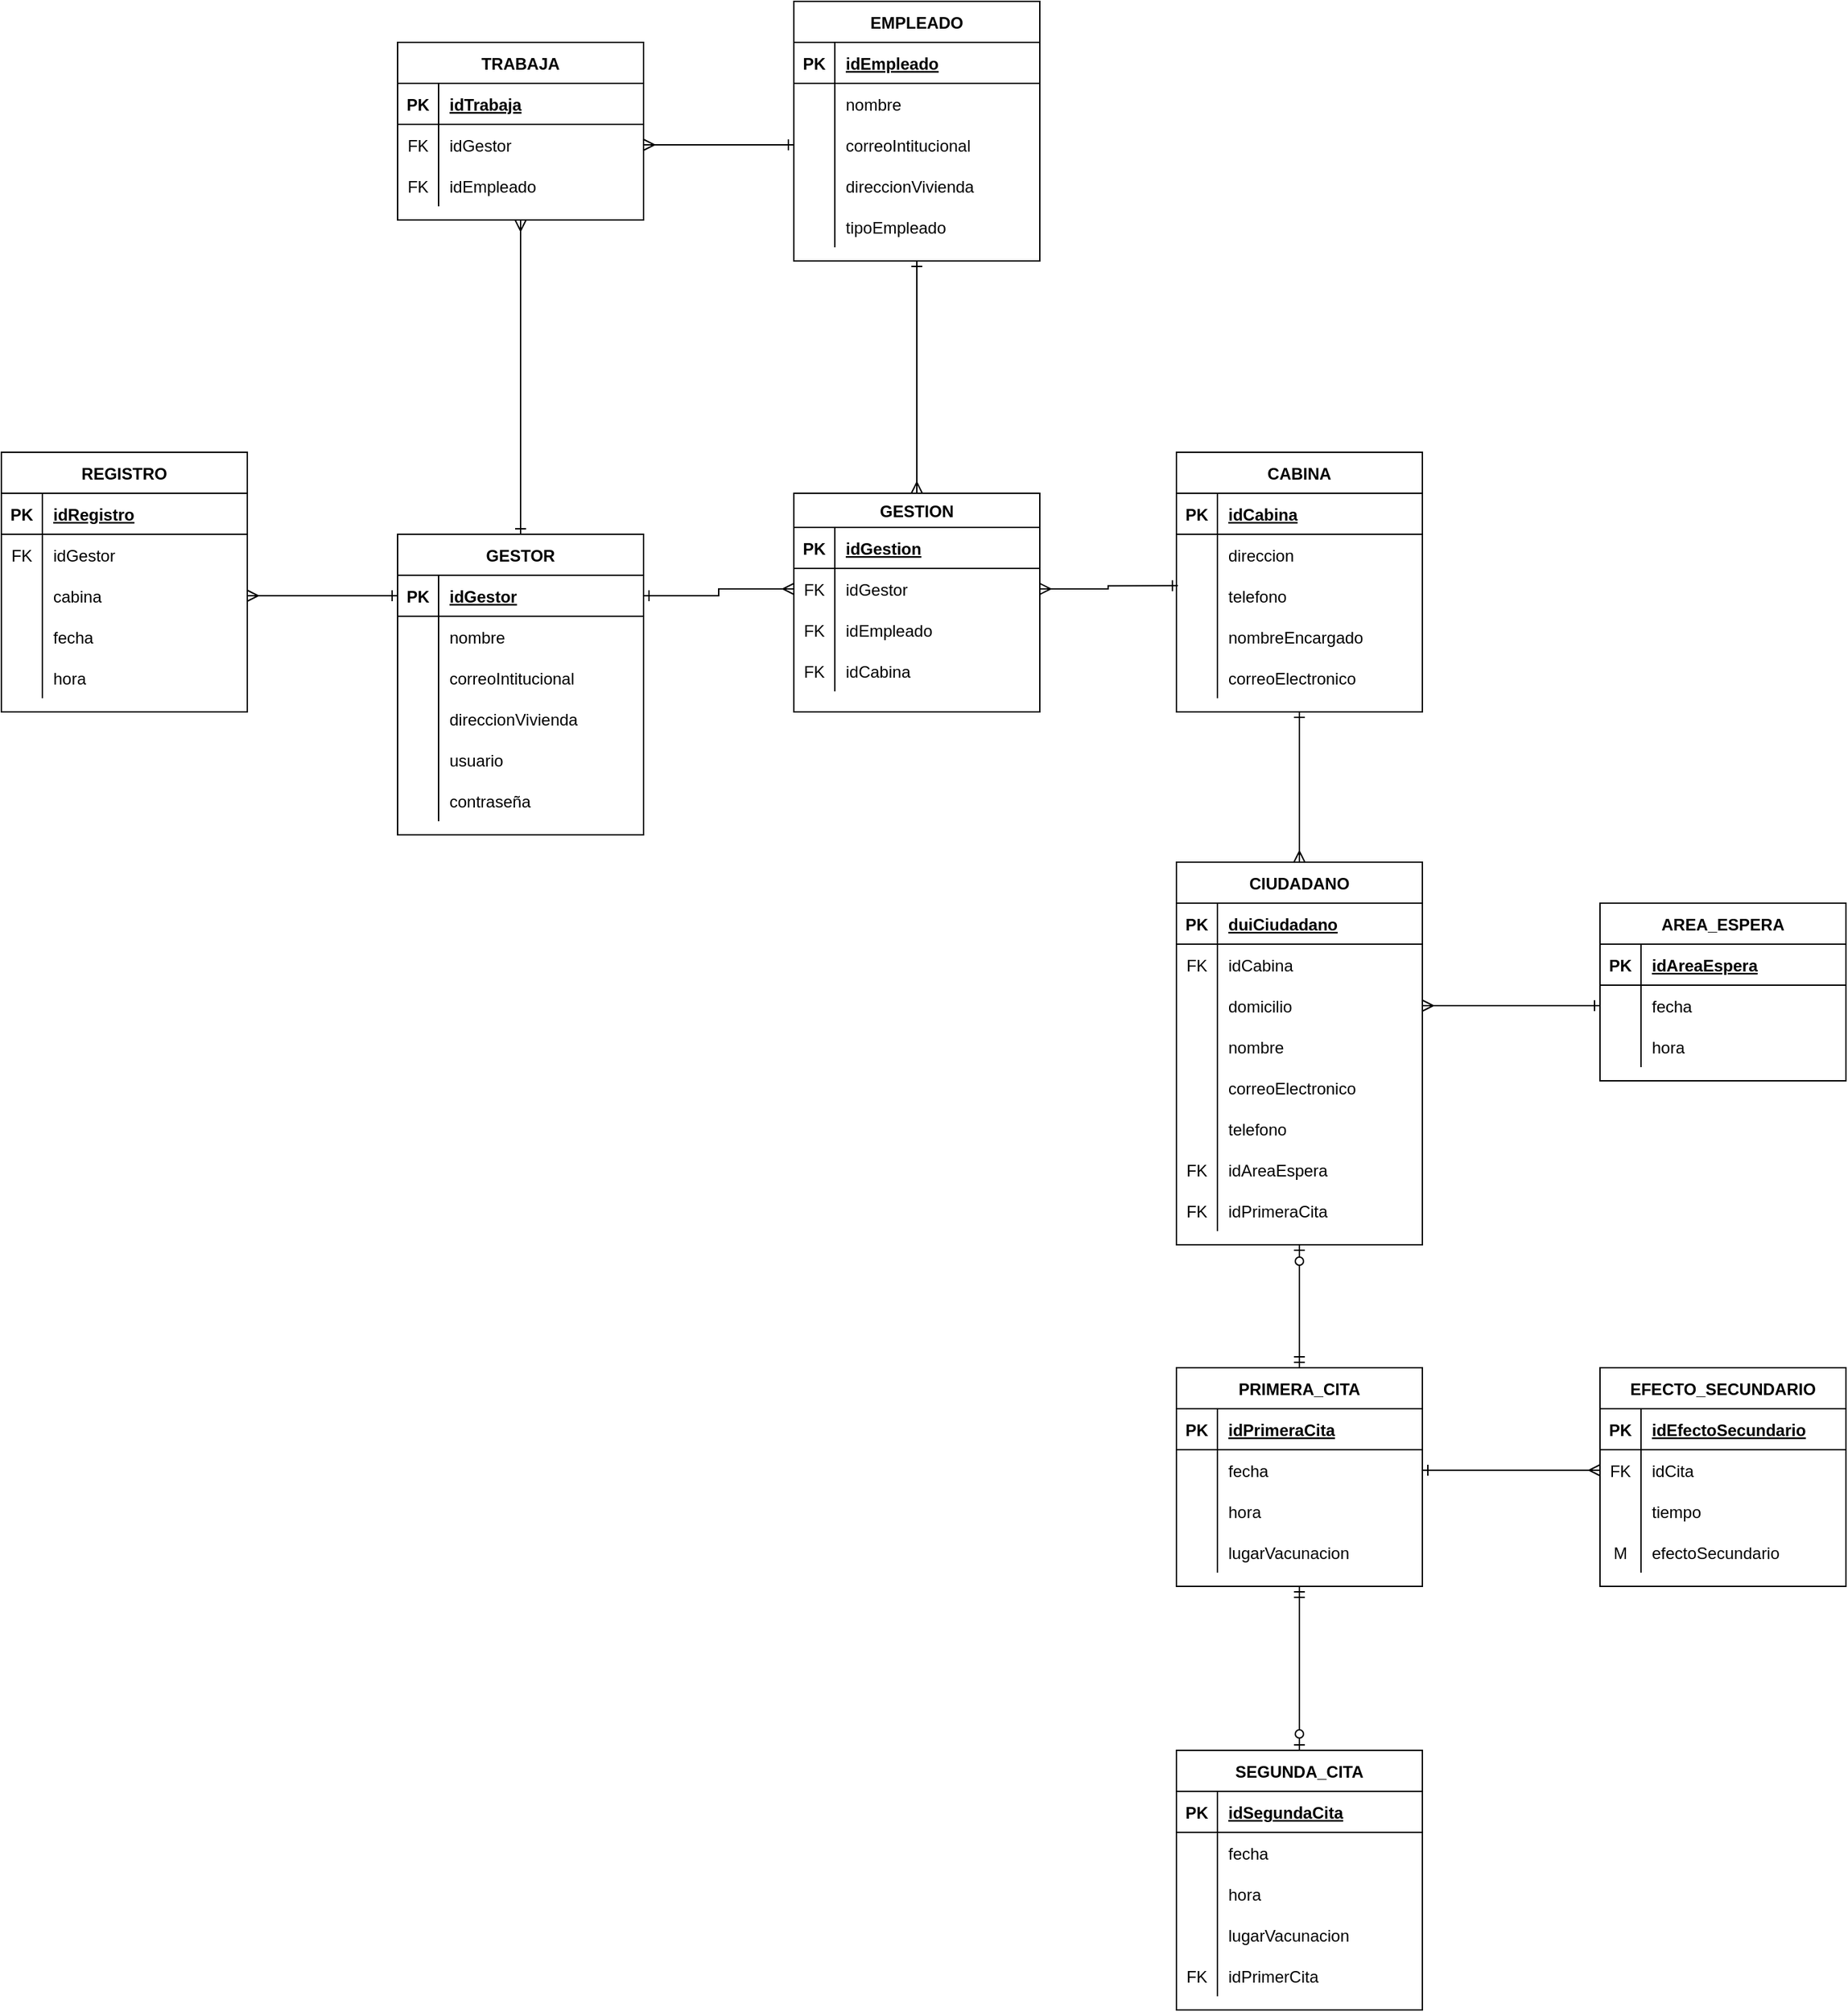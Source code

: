 <mxfile version="14.8.1" type="device"><diagram id="iclqTJwod1VDUHeE8-jo" name="Page-1"><mxGraphModel dx="1323" dy="1871" grid="1" gridSize="10" guides="1" tooltips="1" connect="1" arrows="1" fold="1" page="1" pageScale="1" pageWidth="827" pageHeight="1169" math="0" shadow="0"><root><mxCell id="0"/><mxCell id="1" parent="0"/><mxCell id="95O9tOcA9sBQa6aNI8cE-1" value="REGISTRO" style="shape=table;startSize=30;container=1;collapsible=1;childLayout=tableLayout;fixedRows=1;rowLines=0;fontStyle=1;align=center;resizeLast=1;" parent="1" vertex="1"><mxGeometry x="150" y="120" width="180" height="190" as="geometry"/></mxCell><mxCell id="95O9tOcA9sBQa6aNI8cE-2" value="" style="shape=partialRectangle;collapsible=0;dropTarget=0;pointerEvents=0;fillColor=none;top=0;left=0;bottom=1;right=0;points=[[0,0.5],[1,0.5]];portConstraint=eastwest;" parent="95O9tOcA9sBQa6aNI8cE-1" vertex="1"><mxGeometry y="30" width="180" height="30" as="geometry"/></mxCell><mxCell id="95O9tOcA9sBQa6aNI8cE-3" value="PK" style="shape=partialRectangle;connectable=0;fillColor=none;top=0;left=0;bottom=0;right=0;fontStyle=1;overflow=hidden;" parent="95O9tOcA9sBQa6aNI8cE-2" vertex="1"><mxGeometry width="30" height="30" as="geometry"/></mxCell><mxCell id="95O9tOcA9sBQa6aNI8cE-4" value="idRegistro" style="shape=partialRectangle;connectable=0;fillColor=none;top=0;left=0;bottom=0;right=0;align=left;spacingLeft=6;fontStyle=5;overflow=hidden;" parent="95O9tOcA9sBQa6aNI8cE-2" vertex="1"><mxGeometry x="30" width="150" height="30" as="geometry"/></mxCell><mxCell id="95O9tOcA9sBQa6aNI8cE-5" value="" style="shape=partialRectangle;collapsible=0;dropTarget=0;pointerEvents=0;fillColor=none;top=0;left=0;bottom=0;right=0;points=[[0,0.5],[1,0.5]];portConstraint=eastwest;" parent="95O9tOcA9sBQa6aNI8cE-1" vertex="1"><mxGeometry y="60" width="180" height="30" as="geometry"/></mxCell><mxCell id="95O9tOcA9sBQa6aNI8cE-6" value="FK" style="shape=partialRectangle;connectable=0;fillColor=none;top=0;left=0;bottom=0;right=0;editable=1;overflow=hidden;" parent="95O9tOcA9sBQa6aNI8cE-5" vertex="1"><mxGeometry width="30" height="30" as="geometry"/></mxCell><mxCell id="95O9tOcA9sBQa6aNI8cE-7" value="idGestor" style="shape=partialRectangle;connectable=0;fillColor=none;top=0;left=0;bottom=0;right=0;align=left;spacingLeft=6;overflow=hidden;" parent="95O9tOcA9sBQa6aNI8cE-5" vertex="1"><mxGeometry x="30" width="150" height="30" as="geometry"/></mxCell><mxCell id="95O9tOcA9sBQa6aNI8cE-8" value="" style="shape=partialRectangle;collapsible=0;dropTarget=0;pointerEvents=0;fillColor=none;top=0;left=0;bottom=0;right=0;points=[[0,0.5],[1,0.5]];portConstraint=eastwest;" parent="95O9tOcA9sBQa6aNI8cE-1" vertex="1"><mxGeometry y="90" width="180" height="30" as="geometry"/></mxCell><mxCell id="95O9tOcA9sBQa6aNI8cE-9" value="" style="shape=partialRectangle;connectable=0;fillColor=none;top=0;left=0;bottom=0;right=0;editable=1;overflow=hidden;" parent="95O9tOcA9sBQa6aNI8cE-8" vertex="1"><mxGeometry width="30" height="30" as="geometry"/></mxCell><mxCell id="95O9tOcA9sBQa6aNI8cE-10" value="cabina" style="shape=partialRectangle;connectable=0;fillColor=none;top=0;left=0;bottom=0;right=0;align=left;spacingLeft=6;overflow=hidden;" parent="95O9tOcA9sBQa6aNI8cE-8" vertex="1"><mxGeometry x="30" width="150" height="30" as="geometry"/></mxCell><mxCell id="95O9tOcA9sBQa6aNI8cE-11" value="" style="shape=partialRectangle;collapsible=0;dropTarget=0;pointerEvents=0;fillColor=none;top=0;left=0;bottom=0;right=0;points=[[0,0.5],[1,0.5]];portConstraint=eastwest;" parent="95O9tOcA9sBQa6aNI8cE-1" vertex="1"><mxGeometry y="120" width="180" height="30" as="geometry"/></mxCell><mxCell id="95O9tOcA9sBQa6aNI8cE-12" value="" style="shape=partialRectangle;connectable=0;fillColor=none;top=0;left=0;bottom=0;right=0;editable=1;overflow=hidden;" parent="95O9tOcA9sBQa6aNI8cE-11" vertex="1"><mxGeometry width="30" height="30" as="geometry"/></mxCell><mxCell id="95O9tOcA9sBQa6aNI8cE-13" value="fecha" style="shape=partialRectangle;connectable=0;fillColor=none;top=0;left=0;bottom=0;right=0;align=left;spacingLeft=6;overflow=hidden;" parent="95O9tOcA9sBQa6aNI8cE-11" vertex="1"><mxGeometry x="30" width="150" height="30" as="geometry"/></mxCell><mxCell id="95O9tOcA9sBQa6aNI8cE-40" value="" style="shape=partialRectangle;collapsible=0;dropTarget=0;pointerEvents=0;fillColor=none;top=0;left=0;bottom=0;right=0;points=[[0,0.5],[1,0.5]];portConstraint=eastwest;" parent="95O9tOcA9sBQa6aNI8cE-1" vertex="1"><mxGeometry y="150" width="180" height="30" as="geometry"/></mxCell><mxCell id="95O9tOcA9sBQa6aNI8cE-41" value="" style="shape=partialRectangle;connectable=0;fillColor=none;top=0;left=0;bottom=0;right=0;editable=1;overflow=hidden;" parent="95O9tOcA9sBQa6aNI8cE-40" vertex="1"><mxGeometry width="30" height="30" as="geometry"/></mxCell><mxCell id="95O9tOcA9sBQa6aNI8cE-42" value="hora" style="shape=partialRectangle;connectable=0;fillColor=none;top=0;left=0;bottom=0;right=0;align=left;spacingLeft=6;overflow=hidden;" parent="95O9tOcA9sBQa6aNI8cE-40" vertex="1"><mxGeometry x="30" width="150" height="30" as="geometry"/></mxCell><mxCell id="mfeoUKgsKY7QiX2xZKnw-29" style="edgeStyle=orthogonalEdgeStyle;rounded=0;orthogonalLoop=1;jettySize=auto;html=1;exitX=1;exitY=0.5;exitDx=0;exitDy=0;entryX=0;entryY=0.5;entryDx=0;entryDy=0;startArrow=ERmany;startFill=0;endArrow=ERone;endFill=0;" parent="1" source="95O9tOcA9sBQa6aNI8cE-8" target="7CR4Osxc-eoCrvp7W1j--21" edge="1"><mxGeometry relative="1" as="geometry"><mxPoint x="440" y="225" as="targetPoint"/></mxGeometry></mxCell><mxCell id="mfeoUKgsKY7QiX2xZKnw-57" style="edgeStyle=orthogonalEdgeStyle;rounded=0;orthogonalLoop=1;jettySize=auto;html=1;startArrow=ERmany;startFill=0;endArrow=ERone;endFill=0;entryX=0.5;entryY=0;entryDx=0;entryDy=0;" parent="1" source="mfeoUKgsKY7QiX2xZKnw-31" target="7CR4Osxc-eoCrvp7W1j--20" edge="1"><mxGeometry relative="1" as="geometry"><mxPoint x="530" y="180" as="targetPoint"/></mxGeometry></mxCell><mxCell id="mfeoUKgsKY7QiX2xZKnw-31" value="TRABAJA" style="shape=table;startSize=30;container=1;collapsible=1;childLayout=tableLayout;fixedRows=1;rowLines=0;fontStyle=1;align=center;resizeLast=1;" parent="1" vertex="1"><mxGeometry x="440" y="-180" width="180" height="130" as="geometry"/></mxCell><mxCell id="mfeoUKgsKY7QiX2xZKnw-32" value="" style="shape=partialRectangle;collapsible=0;dropTarget=0;pointerEvents=0;fillColor=none;top=0;left=0;bottom=1;right=0;points=[[0,0.5],[1,0.5]];portConstraint=eastwest;" parent="mfeoUKgsKY7QiX2xZKnw-31" vertex="1"><mxGeometry y="30" width="180" height="30" as="geometry"/></mxCell><mxCell id="mfeoUKgsKY7QiX2xZKnw-33" value="PK" style="shape=partialRectangle;connectable=0;fillColor=none;top=0;left=0;bottom=0;right=0;fontStyle=1;overflow=hidden;" parent="mfeoUKgsKY7QiX2xZKnw-32" vertex="1"><mxGeometry width="30" height="30" as="geometry"/></mxCell><mxCell id="mfeoUKgsKY7QiX2xZKnw-34" value="idTrabaja" style="shape=partialRectangle;connectable=0;fillColor=none;top=0;left=0;bottom=0;right=0;align=left;spacingLeft=6;fontStyle=5;overflow=hidden;" parent="mfeoUKgsKY7QiX2xZKnw-32" vertex="1"><mxGeometry x="30" width="150" height="30" as="geometry"/></mxCell><mxCell id="mfeoUKgsKY7QiX2xZKnw-35" value="" style="shape=partialRectangle;collapsible=0;dropTarget=0;pointerEvents=0;fillColor=none;top=0;left=0;bottom=0;right=0;points=[[0,0.5],[1,0.5]];portConstraint=eastwest;" parent="mfeoUKgsKY7QiX2xZKnw-31" vertex="1"><mxGeometry y="60" width="180" height="30" as="geometry"/></mxCell><mxCell id="mfeoUKgsKY7QiX2xZKnw-36" value="FK" style="shape=partialRectangle;connectable=0;fillColor=none;top=0;left=0;bottom=0;right=0;editable=1;overflow=hidden;" parent="mfeoUKgsKY7QiX2xZKnw-35" vertex="1"><mxGeometry width="30" height="30" as="geometry"/></mxCell><mxCell id="mfeoUKgsKY7QiX2xZKnw-37" value="idGestor" style="shape=partialRectangle;connectable=0;fillColor=none;top=0;left=0;bottom=0;right=0;align=left;spacingLeft=6;overflow=hidden;" parent="mfeoUKgsKY7QiX2xZKnw-35" vertex="1"><mxGeometry x="30" width="150" height="30" as="geometry"/></mxCell><mxCell id="mfeoUKgsKY7QiX2xZKnw-38" value="" style="shape=partialRectangle;collapsible=0;dropTarget=0;pointerEvents=0;fillColor=none;top=0;left=0;bottom=0;right=0;points=[[0,0.5],[1,0.5]];portConstraint=eastwest;" parent="mfeoUKgsKY7QiX2xZKnw-31" vertex="1"><mxGeometry y="90" width="180" height="30" as="geometry"/></mxCell><mxCell id="mfeoUKgsKY7QiX2xZKnw-39" value="FK" style="shape=partialRectangle;connectable=0;fillColor=none;top=0;left=0;bottom=0;right=0;editable=1;overflow=hidden;" parent="mfeoUKgsKY7QiX2xZKnw-38" vertex="1"><mxGeometry width="30" height="30" as="geometry"/></mxCell><mxCell id="mfeoUKgsKY7QiX2xZKnw-40" value="idEmpleado" style="shape=partialRectangle;connectable=0;fillColor=none;top=0;left=0;bottom=0;right=0;align=left;spacingLeft=6;overflow=hidden;" parent="mfeoUKgsKY7QiX2xZKnw-38" vertex="1"><mxGeometry x="30" width="150" height="30" as="geometry"/></mxCell><mxCell id="mfeoUKgsKY7QiX2xZKnw-72" style="edgeStyle=orthogonalEdgeStyle;rounded=0;orthogonalLoop=1;jettySize=auto;html=1;startArrow=ERmany;startFill=0;endArrow=ERone;endFill=0;entryX=0.5;entryY=1;entryDx=0;entryDy=0;" parent="1" source="mfeoUKgsKY7QiX2xZKnw-59" target="7CR4Osxc-eoCrvp7W1j--4" edge="1"><mxGeometry relative="1" as="geometry"><mxPoint x="820" as="targetPoint"/></mxGeometry></mxCell><mxCell id="mfeoUKgsKY7QiX2xZKnw-59" value="GESTION" style="shape=table;startSize=25;container=1;collapsible=1;childLayout=tableLayout;fixedRows=1;rowLines=0;fontStyle=1;align=center;resizeLast=1;" parent="1" vertex="1"><mxGeometry x="730" y="150" width="180" height="160" as="geometry"/></mxCell><mxCell id="mfeoUKgsKY7QiX2xZKnw-60" value="" style="shape=partialRectangle;collapsible=0;dropTarget=0;pointerEvents=0;fillColor=none;top=0;left=0;bottom=1;right=0;points=[[0,0.5],[1,0.5]];portConstraint=eastwest;" parent="mfeoUKgsKY7QiX2xZKnw-59" vertex="1"><mxGeometry y="25" width="180" height="30" as="geometry"/></mxCell><mxCell id="mfeoUKgsKY7QiX2xZKnw-61" value="PK" style="shape=partialRectangle;connectable=0;fillColor=none;top=0;left=0;bottom=0;right=0;fontStyle=1;overflow=hidden;" parent="mfeoUKgsKY7QiX2xZKnw-60" vertex="1"><mxGeometry width="30" height="30" as="geometry"/></mxCell><mxCell id="mfeoUKgsKY7QiX2xZKnw-62" value="idGestion" style="shape=partialRectangle;connectable=0;fillColor=none;top=0;left=0;bottom=0;right=0;align=left;spacingLeft=6;fontStyle=5;overflow=hidden;" parent="mfeoUKgsKY7QiX2xZKnw-60" vertex="1"><mxGeometry x="30" width="150" height="30" as="geometry"/></mxCell><mxCell id="mfeoUKgsKY7QiX2xZKnw-63" value="" style="shape=partialRectangle;collapsible=0;dropTarget=0;pointerEvents=0;fillColor=none;top=0;left=0;bottom=0;right=0;points=[[0,0.5],[1,0.5]];portConstraint=eastwest;" parent="mfeoUKgsKY7QiX2xZKnw-59" vertex="1"><mxGeometry y="55" width="180" height="30" as="geometry"/></mxCell><mxCell id="mfeoUKgsKY7QiX2xZKnw-64" value="FK" style="shape=partialRectangle;connectable=0;fillColor=none;top=0;left=0;bottom=0;right=0;editable=1;overflow=hidden;" parent="mfeoUKgsKY7QiX2xZKnw-63" vertex="1"><mxGeometry width="30" height="30" as="geometry"/></mxCell><mxCell id="mfeoUKgsKY7QiX2xZKnw-65" value="idGestor" style="shape=partialRectangle;connectable=0;fillColor=none;top=0;left=0;bottom=0;right=0;align=left;spacingLeft=6;overflow=hidden;" parent="mfeoUKgsKY7QiX2xZKnw-63" vertex="1"><mxGeometry x="30" width="150" height="30" as="geometry"/></mxCell><mxCell id="mfeoUKgsKY7QiX2xZKnw-66" value="" style="shape=partialRectangle;collapsible=0;dropTarget=0;pointerEvents=0;fillColor=none;top=0;left=0;bottom=0;right=0;points=[[0,0.5],[1,0.5]];portConstraint=eastwest;" parent="mfeoUKgsKY7QiX2xZKnw-59" vertex="1"><mxGeometry y="85" width="180" height="30" as="geometry"/></mxCell><mxCell id="mfeoUKgsKY7QiX2xZKnw-67" value="FK" style="shape=partialRectangle;connectable=0;fillColor=none;top=0;left=0;bottom=0;right=0;editable=1;overflow=hidden;" parent="mfeoUKgsKY7QiX2xZKnw-66" vertex="1"><mxGeometry width="30" height="30" as="geometry"/></mxCell><mxCell id="mfeoUKgsKY7QiX2xZKnw-68" value="idEmpleado" style="shape=partialRectangle;connectable=0;fillColor=none;top=0;left=0;bottom=0;right=0;align=left;spacingLeft=6;overflow=hidden;" parent="mfeoUKgsKY7QiX2xZKnw-66" vertex="1"><mxGeometry x="30" width="150" height="30" as="geometry"/></mxCell><mxCell id="mfeoUKgsKY7QiX2xZKnw-94" value="" style="shape=partialRectangle;collapsible=0;dropTarget=0;pointerEvents=0;fillColor=none;top=0;left=0;bottom=0;right=0;points=[[0,0.5],[1,0.5]];portConstraint=eastwest;" parent="mfeoUKgsKY7QiX2xZKnw-59" vertex="1"><mxGeometry y="115" width="180" height="30" as="geometry"/></mxCell><mxCell id="mfeoUKgsKY7QiX2xZKnw-95" value="FK" style="shape=partialRectangle;connectable=0;fillColor=none;top=0;left=0;bottom=0;right=0;editable=1;overflow=hidden;" parent="mfeoUKgsKY7QiX2xZKnw-94" vertex="1"><mxGeometry width="30" height="30" as="geometry"/></mxCell><mxCell id="mfeoUKgsKY7QiX2xZKnw-96" value="idCabina" style="shape=partialRectangle;connectable=0;fillColor=none;top=0;left=0;bottom=0;right=0;align=left;spacingLeft=6;overflow=hidden;" parent="mfeoUKgsKY7QiX2xZKnw-94" vertex="1"><mxGeometry x="30" width="150" height="30" as="geometry"/></mxCell><mxCell id="mfeoUKgsKY7QiX2xZKnw-80" style="edgeStyle=orthogonalEdgeStyle;rounded=0;orthogonalLoop=1;jettySize=auto;html=1;startArrow=ERmany;startFill=0;endArrow=ERone;endFill=0;entryX=1;entryY=0.5;entryDx=0;entryDy=0;" parent="1" source="mfeoUKgsKY7QiX2xZKnw-63" target="7CR4Osxc-eoCrvp7W1j--21" edge="1"><mxGeometry relative="1" as="geometry"><mxPoint x="620" y="225" as="targetPoint"/></mxGeometry></mxCell><mxCell id="mfeoUKgsKY7QiX2xZKnw-81" value="CABINA" style="shape=table;startSize=30;container=1;collapsible=1;childLayout=tableLayout;fixedRows=1;rowLines=0;fontStyle=1;align=center;resizeLast=1;" parent="1" vertex="1"><mxGeometry x="1010" y="120" width="180" height="190" as="geometry"/></mxCell><mxCell id="mfeoUKgsKY7QiX2xZKnw-82" value="" style="shape=partialRectangle;collapsible=0;dropTarget=0;pointerEvents=0;fillColor=none;top=0;left=0;bottom=1;right=0;points=[[0,0.5],[1,0.5]];portConstraint=eastwest;" parent="mfeoUKgsKY7QiX2xZKnw-81" vertex="1"><mxGeometry y="30" width="180" height="30" as="geometry"/></mxCell><mxCell id="mfeoUKgsKY7QiX2xZKnw-83" value="PK" style="shape=partialRectangle;connectable=0;fillColor=none;top=0;left=0;bottom=0;right=0;fontStyle=1;overflow=hidden;" parent="mfeoUKgsKY7QiX2xZKnw-82" vertex="1"><mxGeometry width="30" height="30" as="geometry"/></mxCell><mxCell id="mfeoUKgsKY7QiX2xZKnw-84" value="idCabina" style="shape=partialRectangle;connectable=0;fillColor=none;top=0;left=0;bottom=0;right=0;align=left;spacingLeft=6;fontStyle=5;overflow=hidden;" parent="mfeoUKgsKY7QiX2xZKnw-82" vertex="1"><mxGeometry x="30" width="150" height="30" as="geometry"/></mxCell><mxCell id="mfeoUKgsKY7QiX2xZKnw-85" value="" style="shape=partialRectangle;collapsible=0;dropTarget=0;pointerEvents=0;fillColor=none;top=0;left=0;bottom=0;right=0;points=[[0,0.5],[1,0.5]];portConstraint=eastwest;" parent="mfeoUKgsKY7QiX2xZKnw-81" vertex="1"><mxGeometry y="60" width="180" height="30" as="geometry"/></mxCell><mxCell id="mfeoUKgsKY7QiX2xZKnw-86" value="" style="shape=partialRectangle;connectable=0;fillColor=none;top=0;left=0;bottom=0;right=0;editable=1;overflow=hidden;" parent="mfeoUKgsKY7QiX2xZKnw-85" vertex="1"><mxGeometry width="30" height="30" as="geometry"/></mxCell><mxCell id="mfeoUKgsKY7QiX2xZKnw-87" value="direccion" style="shape=partialRectangle;connectable=0;fillColor=none;top=0;left=0;bottom=0;right=0;align=left;spacingLeft=6;overflow=hidden;" parent="mfeoUKgsKY7QiX2xZKnw-85" vertex="1"><mxGeometry x="30" width="150" height="30" as="geometry"/></mxCell><mxCell id="mfeoUKgsKY7QiX2xZKnw-88" value="" style="shape=partialRectangle;collapsible=0;dropTarget=0;pointerEvents=0;fillColor=none;top=0;left=0;bottom=0;right=0;points=[[0,0.5],[1,0.5]];portConstraint=eastwest;" parent="mfeoUKgsKY7QiX2xZKnw-81" vertex="1"><mxGeometry y="90" width="180" height="30" as="geometry"/></mxCell><mxCell id="mfeoUKgsKY7QiX2xZKnw-89" value="" style="shape=partialRectangle;connectable=0;fillColor=none;top=0;left=0;bottom=0;right=0;editable=1;overflow=hidden;" parent="mfeoUKgsKY7QiX2xZKnw-88" vertex="1"><mxGeometry width="30" height="30" as="geometry"/></mxCell><mxCell id="mfeoUKgsKY7QiX2xZKnw-90" value="telefono" style="shape=partialRectangle;connectable=0;fillColor=none;top=0;left=0;bottom=0;right=0;align=left;spacingLeft=6;overflow=hidden;" parent="mfeoUKgsKY7QiX2xZKnw-88" vertex="1"><mxGeometry x="30" width="150" height="30" as="geometry"/></mxCell><mxCell id="mfeoUKgsKY7QiX2xZKnw-91" value="" style="shape=partialRectangle;collapsible=0;dropTarget=0;pointerEvents=0;fillColor=none;top=0;left=0;bottom=0;right=0;points=[[0,0.5],[1,0.5]];portConstraint=eastwest;" parent="mfeoUKgsKY7QiX2xZKnw-81" vertex="1"><mxGeometry y="120" width="180" height="30" as="geometry"/></mxCell><mxCell id="mfeoUKgsKY7QiX2xZKnw-92" value="" style="shape=partialRectangle;connectable=0;fillColor=none;top=0;left=0;bottom=0;right=0;editable=1;overflow=hidden;" parent="mfeoUKgsKY7QiX2xZKnw-91" vertex="1"><mxGeometry width="30" height="30" as="geometry"/></mxCell><mxCell id="mfeoUKgsKY7QiX2xZKnw-93" value="nombreEncargado" style="shape=partialRectangle;connectable=0;fillColor=none;top=0;left=0;bottom=0;right=0;align=left;spacingLeft=6;overflow=hidden;" parent="mfeoUKgsKY7QiX2xZKnw-91" vertex="1"><mxGeometry x="30" width="150" height="30" as="geometry"/></mxCell><mxCell id="mfeoUKgsKY7QiX2xZKnw-97" value="" style="shape=partialRectangle;collapsible=0;dropTarget=0;pointerEvents=0;fillColor=none;top=0;left=0;bottom=0;right=0;points=[[0,0.5],[1,0.5]];portConstraint=eastwest;" parent="mfeoUKgsKY7QiX2xZKnw-81" vertex="1"><mxGeometry y="150" width="180" height="30" as="geometry"/></mxCell><mxCell id="mfeoUKgsKY7QiX2xZKnw-98" value="" style="shape=partialRectangle;connectable=0;fillColor=none;top=0;left=0;bottom=0;right=0;editable=1;overflow=hidden;" parent="mfeoUKgsKY7QiX2xZKnw-97" vertex="1"><mxGeometry width="30" height="30" as="geometry"/></mxCell><mxCell id="mfeoUKgsKY7QiX2xZKnw-99" value="correoElectronico" style="shape=partialRectangle;connectable=0;fillColor=none;top=0;left=0;bottom=0;right=0;align=left;spacingLeft=6;overflow=hidden;" parent="mfeoUKgsKY7QiX2xZKnw-97" vertex="1"><mxGeometry x="30" width="150" height="30" as="geometry"/></mxCell><mxCell id="mfeoUKgsKY7QiX2xZKnw-103" style="edgeStyle=orthogonalEdgeStyle;rounded=0;orthogonalLoop=1;jettySize=auto;html=1;entryX=0.006;entryY=0.256;entryDx=0;entryDy=0;entryPerimeter=0;startArrow=ERmany;startFill=0;endArrow=ERone;endFill=0;" parent="1" source="mfeoUKgsKY7QiX2xZKnw-63" target="mfeoUKgsKY7QiX2xZKnw-88" edge="1"><mxGeometry relative="1" as="geometry"/></mxCell><mxCell id="mfeoUKgsKY7QiX2xZKnw-123" style="edgeStyle=orthogonalEdgeStyle;rounded=0;orthogonalLoop=1;jettySize=auto;html=1;entryX=0.5;entryY=1;entryDx=0;entryDy=0;startArrow=ERmany;startFill=0;endArrow=ERone;endFill=0;" parent="1" source="mfeoUKgsKY7QiX2xZKnw-104" target="mfeoUKgsKY7QiX2xZKnw-81" edge="1"><mxGeometry relative="1" as="geometry"/></mxCell><mxCell id="mfeoUKgsKY7QiX2xZKnw-176" style="edgeStyle=orthogonalEdgeStyle;rounded=0;orthogonalLoop=1;jettySize=auto;html=1;entryX=0.5;entryY=0;entryDx=0;entryDy=0;startArrow=ERzeroToOne;startFill=1;endArrow=ERmandOne;endFill=0;" parent="1" source="mfeoUKgsKY7QiX2xZKnw-104" target="mfeoUKgsKY7QiX2xZKnw-138" edge="1"><mxGeometry relative="1" as="geometry"/></mxCell><mxCell id="mfeoUKgsKY7QiX2xZKnw-104" value="CIUDADANO" style="shape=table;startSize=30;container=1;collapsible=1;childLayout=tableLayout;fixedRows=1;rowLines=0;fontStyle=1;align=center;resizeLast=1;" parent="1" vertex="1"><mxGeometry x="1010" y="420" width="180" height="280" as="geometry"/></mxCell><mxCell id="mfeoUKgsKY7QiX2xZKnw-105" value="" style="shape=partialRectangle;collapsible=0;dropTarget=0;pointerEvents=0;fillColor=none;top=0;left=0;bottom=1;right=0;points=[[0,0.5],[1,0.5]];portConstraint=eastwest;" parent="mfeoUKgsKY7QiX2xZKnw-104" vertex="1"><mxGeometry y="30" width="180" height="30" as="geometry"/></mxCell><mxCell id="mfeoUKgsKY7QiX2xZKnw-106" value="PK" style="shape=partialRectangle;connectable=0;fillColor=none;top=0;left=0;bottom=0;right=0;fontStyle=1;overflow=hidden;" parent="mfeoUKgsKY7QiX2xZKnw-105" vertex="1"><mxGeometry width="30" height="30" as="geometry"/></mxCell><mxCell id="mfeoUKgsKY7QiX2xZKnw-107" value="duiCiudadano" style="shape=partialRectangle;connectable=0;fillColor=none;top=0;left=0;bottom=0;right=0;align=left;spacingLeft=6;fontStyle=5;overflow=hidden;" parent="mfeoUKgsKY7QiX2xZKnw-105" vertex="1"><mxGeometry x="30" width="150" height="30" as="geometry"/></mxCell><mxCell id="mfeoUKgsKY7QiX2xZKnw-108" value="" style="shape=partialRectangle;collapsible=0;dropTarget=0;pointerEvents=0;fillColor=none;top=0;left=0;bottom=0;right=0;points=[[0,0.5],[1,0.5]];portConstraint=eastwest;" parent="mfeoUKgsKY7QiX2xZKnw-104" vertex="1"><mxGeometry y="60" width="180" height="30" as="geometry"/></mxCell><mxCell id="mfeoUKgsKY7QiX2xZKnw-109" value="FK" style="shape=partialRectangle;connectable=0;fillColor=none;top=0;left=0;bottom=0;right=0;editable=1;overflow=hidden;" parent="mfeoUKgsKY7QiX2xZKnw-108" vertex="1"><mxGeometry width="30" height="30" as="geometry"/></mxCell><mxCell id="mfeoUKgsKY7QiX2xZKnw-110" value="idCabina" style="shape=partialRectangle;connectable=0;fillColor=none;top=0;left=0;bottom=0;right=0;align=left;spacingLeft=6;overflow=hidden;" parent="mfeoUKgsKY7QiX2xZKnw-108" vertex="1"><mxGeometry x="30" width="150" height="30" as="geometry"/></mxCell><mxCell id="mfeoUKgsKY7QiX2xZKnw-111" value="" style="shape=partialRectangle;collapsible=0;dropTarget=0;pointerEvents=0;fillColor=none;top=0;left=0;bottom=0;right=0;points=[[0,0.5],[1,0.5]];portConstraint=eastwest;" parent="mfeoUKgsKY7QiX2xZKnw-104" vertex="1"><mxGeometry y="90" width="180" height="30" as="geometry"/></mxCell><mxCell id="mfeoUKgsKY7QiX2xZKnw-112" value="" style="shape=partialRectangle;connectable=0;fillColor=none;top=0;left=0;bottom=0;right=0;editable=1;overflow=hidden;" parent="mfeoUKgsKY7QiX2xZKnw-111" vertex="1"><mxGeometry width="30" height="30" as="geometry"/></mxCell><mxCell id="mfeoUKgsKY7QiX2xZKnw-113" value="domicilio" style="shape=partialRectangle;connectable=0;fillColor=none;top=0;left=0;bottom=0;right=0;align=left;spacingLeft=6;overflow=hidden;" parent="mfeoUKgsKY7QiX2xZKnw-111" vertex="1"><mxGeometry x="30" width="150" height="30" as="geometry"/></mxCell><mxCell id="mfeoUKgsKY7QiX2xZKnw-114" value="" style="shape=partialRectangle;collapsible=0;dropTarget=0;pointerEvents=0;fillColor=none;top=0;left=0;bottom=0;right=0;points=[[0,0.5],[1,0.5]];portConstraint=eastwest;" parent="mfeoUKgsKY7QiX2xZKnw-104" vertex="1"><mxGeometry y="120" width="180" height="30" as="geometry"/></mxCell><mxCell id="mfeoUKgsKY7QiX2xZKnw-115" value="" style="shape=partialRectangle;connectable=0;fillColor=none;top=0;left=0;bottom=0;right=0;editable=1;overflow=hidden;" parent="mfeoUKgsKY7QiX2xZKnw-114" vertex="1"><mxGeometry width="30" height="30" as="geometry"/></mxCell><mxCell id="mfeoUKgsKY7QiX2xZKnw-116" value="nombre" style="shape=partialRectangle;connectable=0;fillColor=none;top=0;left=0;bottom=0;right=0;align=left;spacingLeft=6;overflow=hidden;" parent="mfeoUKgsKY7QiX2xZKnw-114" vertex="1"><mxGeometry x="30" width="150" height="30" as="geometry"/></mxCell><mxCell id="mfeoUKgsKY7QiX2xZKnw-117" value="" style="shape=partialRectangle;collapsible=0;dropTarget=0;pointerEvents=0;fillColor=none;top=0;left=0;bottom=0;right=0;points=[[0,0.5],[1,0.5]];portConstraint=eastwest;" parent="mfeoUKgsKY7QiX2xZKnw-104" vertex="1"><mxGeometry y="150" width="180" height="30" as="geometry"/></mxCell><mxCell id="mfeoUKgsKY7QiX2xZKnw-118" value="" style="shape=partialRectangle;connectable=0;fillColor=none;top=0;left=0;bottom=0;right=0;editable=1;overflow=hidden;" parent="mfeoUKgsKY7QiX2xZKnw-117" vertex="1"><mxGeometry width="30" height="30" as="geometry"/></mxCell><mxCell id="mfeoUKgsKY7QiX2xZKnw-119" value="correoElectronico" style="shape=partialRectangle;connectable=0;fillColor=none;top=0;left=0;bottom=0;right=0;align=left;spacingLeft=6;overflow=hidden;" parent="mfeoUKgsKY7QiX2xZKnw-117" vertex="1"><mxGeometry x="30" width="150" height="30" as="geometry"/></mxCell><mxCell id="mfeoUKgsKY7QiX2xZKnw-120" value="" style="shape=partialRectangle;collapsible=0;dropTarget=0;pointerEvents=0;fillColor=none;top=0;left=0;bottom=0;right=0;points=[[0,0.5],[1,0.5]];portConstraint=eastwest;" parent="mfeoUKgsKY7QiX2xZKnw-104" vertex="1"><mxGeometry y="180" width="180" height="30" as="geometry"/></mxCell><mxCell id="mfeoUKgsKY7QiX2xZKnw-121" value="" style="shape=partialRectangle;connectable=0;fillColor=none;top=0;left=0;bottom=0;right=0;editable=1;overflow=hidden;" parent="mfeoUKgsKY7QiX2xZKnw-120" vertex="1"><mxGeometry width="30" height="30" as="geometry"/></mxCell><mxCell id="mfeoUKgsKY7QiX2xZKnw-122" value="telefono" style="shape=partialRectangle;connectable=0;fillColor=none;top=0;left=0;bottom=0;right=0;align=left;spacingLeft=6;overflow=hidden;" parent="mfeoUKgsKY7QiX2xZKnw-120" vertex="1"><mxGeometry x="30" width="150" height="30" as="geometry"/></mxCell><mxCell id="mfeoUKgsKY7QiX2xZKnw-167" value="" style="shape=partialRectangle;collapsible=0;dropTarget=0;pointerEvents=0;fillColor=none;top=0;left=0;bottom=0;right=0;points=[[0,0.5],[1,0.5]];portConstraint=eastwest;" parent="mfeoUKgsKY7QiX2xZKnw-104" vertex="1"><mxGeometry y="210" width="180" height="30" as="geometry"/></mxCell><mxCell id="mfeoUKgsKY7QiX2xZKnw-168" value="FK" style="shape=partialRectangle;connectable=0;fillColor=none;top=0;left=0;bottom=0;right=0;editable=1;overflow=hidden;" parent="mfeoUKgsKY7QiX2xZKnw-167" vertex="1"><mxGeometry width="30" height="30" as="geometry"/></mxCell><mxCell id="mfeoUKgsKY7QiX2xZKnw-169" value="idAreaEspera" style="shape=partialRectangle;connectable=0;fillColor=none;top=0;left=0;bottom=0;right=0;align=left;spacingLeft=6;overflow=hidden;" parent="mfeoUKgsKY7QiX2xZKnw-167" vertex="1"><mxGeometry x="30" width="150" height="30" as="geometry"/></mxCell><mxCell id="mfeoUKgsKY7QiX2xZKnw-170" value="" style="shape=partialRectangle;collapsible=0;dropTarget=0;pointerEvents=0;fillColor=none;top=0;left=0;bottom=0;right=0;points=[[0,0.5],[1,0.5]];portConstraint=eastwest;" parent="mfeoUKgsKY7QiX2xZKnw-104" vertex="1"><mxGeometry y="240" width="180" height="30" as="geometry"/></mxCell><mxCell id="mfeoUKgsKY7QiX2xZKnw-171" value="FK" style="shape=partialRectangle;connectable=0;fillColor=none;top=0;left=0;bottom=0;right=0;editable=1;overflow=hidden;" parent="mfeoUKgsKY7QiX2xZKnw-170" vertex="1"><mxGeometry width="30" height="30" as="geometry"/></mxCell><mxCell id="mfeoUKgsKY7QiX2xZKnw-172" value="idPrimeraCita" style="shape=partialRectangle;connectable=0;fillColor=none;top=0;left=0;bottom=0;right=0;align=left;spacingLeft=6;overflow=hidden;" parent="mfeoUKgsKY7QiX2xZKnw-170" vertex="1"><mxGeometry x="30" width="150" height="30" as="geometry"/></mxCell><mxCell id="mfeoUKgsKY7QiX2xZKnw-124" value="AREA_ESPERA" style="shape=table;startSize=30;container=1;collapsible=1;childLayout=tableLayout;fixedRows=1;rowLines=0;fontStyle=1;align=center;resizeLast=1;" parent="1" vertex="1"><mxGeometry x="1320" y="450" width="180" height="130" as="geometry"/></mxCell><mxCell id="mfeoUKgsKY7QiX2xZKnw-125" value="" style="shape=partialRectangle;collapsible=0;dropTarget=0;pointerEvents=0;fillColor=none;top=0;left=0;bottom=1;right=0;points=[[0,0.5],[1,0.5]];portConstraint=eastwest;" parent="mfeoUKgsKY7QiX2xZKnw-124" vertex="1"><mxGeometry y="30" width="180" height="30" as="geometry"/></mxCell><mxCell id="mfeoUKgsKY7QiX2xZKnw-126" value="PK" style="shape=partialRectangle;connectable=0;fillColor=none;top=0;left=0;bottom=0;right=0;fontStyle=1;overflow=hidden;" parent="mfeoUKgsKY7QiX2xZKnw-125" vertex="1"><mxGeometry width="30" height="30" as="geometry"/></mxCell><mxCell id="mfeoUKgsKY7QiX2xZKnw-127" value="idAreaEspera" style="shape=partialRectangle;connectable=0;fillColor=none;top=0;left=0;bottom=0;right=0;align=left;spacingLeft=6;fontStyle=5;overflow=hidden;" parent="mfeoUKgsKY7QiX2xZKnw-125" vertex="1"><mxGeometry x="30" width="150" height="30" as="geometry"/></mxCell><mxCell id="mfeoUKgsKY7QiX2xZKnw-128" value="" style="shape=partialRectangle;collapsible=0;dropTarget=0;pointerEvents=0;fillColor=none;top=0;left=0;bottom=0;right=0;points=[[0,0.5],[1,0.5]];portConstraint=eastwest;" parent="mfeoUKgsKY7QiX2xZKnw-124" vertex="1"><mxGeometry y="60" width="180" height="30" as="geometry"/></mxCell><mxCell id="mfeoUKgsKY7QiX2xZKnw-129" value="" style="shape=partialRectangle;connectable=0;fillColor=none;top=0;left=0;bottom=0;right=0;editable=1;overflow=hidden;" parent="mfeoUKgsKY7QiX2xZKnw-128" vertex="1"><mxGeometry width="30" height="30" as="geometry"/></mxCell><mxCell id="mfeoUKgsKY7QiX2xZKnw-130" value="fecha" style="shape=partialRectangle;connectable=0;fillColor=none;top=0;left=0;bottom=0;right=0;align=left;spacingLeft=6;overflow=hidden;" parent="mfeoUKgsKY7QiX2xZKnw-128" vertex="1"><mxGeometry x="30" width="150" height="30" as="geometry"/></mxCell><mxCell id="mfeoUKgsKY7QiX2xZKnw-131" value="" style="shape=partialRectangle;collapsible=0;dropTarget=0;pointerEvents=0;fillColor=none;top=0;left=0;bottom=0;right=0;points=[[0,0.5],[1,0.5]];portConstraint=eastwest;" parent="mfeoUKgsKY7QiX2xZKnw-124" vertex="1"><mxGeometry y="90" width="180" height="30" as="geometry"/></mxCell><mxCell id="mfeoUKgsKY7QiX2xZKnw-132" value="" style="shape=partialRectangle;connectable=0;fillColor=none;top=0;left=0;bottom=0;right=0;editable=1;overflow=hidden;" parent="mfeoUKgsKY7QiX2xZKnw-131" vertex="1"><mxGeometry width="30" height="30" as="geometry"/></mxCell><mxCell id="mfeoUKgsKY7QiX2xZKnw-133" value="hora" style="shape=partialRectangle;connectable=0;fillColor=none;top=0;left=0;bottom=0;right=0;align=left;spacingLeft=6;overflow=hidden;" parent="mfeoUKgsKY7QiX2xZKnw-131" vertex="1"><mxGeometry x="30" width="150" height="30" as="geometry"/></mxCell><mxCell id="mfeoUKgsKY7QiX2xZKnw-137" style="edgeStyle=orthogonalEdgeStyle;rounded=0;orthogonalLoop=1;jettySize=auto;html=1;entryX=0;entryY=0.5;entryDx=0;entryDy=0;startArrow=ERmany;startFill=0;endArrow=ERone;endFill=0;" parent="1" source="mfeoUKgsKY7QiX2xZKnw-111" target="mfeoUKgsKY7QiX2xZKnw-128" edge="1"><mxGeometry relative="1" as="geometry"/></mxCell><mxCell id="mfeoUKgsKY7QiX2xZKnw-138" value="PRIMERA_CITA" style="shape=table;startSize=30;container=1;collapsible=1;childLayout=tableLayout;fixedRows=1;rowLines=0;fontStyle=1;align=center;resizeLast=1;" parent="1" vertex="1"><mxGeometry x="1010" y="790" width="180" height="160" as="geometry"/></mxCell><mxCell id="mfeoUKgsKY7QiX2xZKnw-139" value="" style="shape=partialRectangle;collapsible=0;dropTarget=0;pointerEvents=0;fillColor=none;top=0;left=0;bottom=1;right=0;points=[[0,0.5],[1,0.5]];portConstraint=eastwest;" parent="mfeoUKgsKY7QiX2xZKnw-138" vertex="1"><mxGeometry y="30" width="180" height="30" as="geometry"/></mxCell><mxCell id="mfeoUKgsKY7QiX2xZKnw-140" value="PK" style="shape=partialRectangle;connectable=0;fillColor=none;top=0;left=0;bottom=0;right=0;fontStyle=1;overflow=hidden;" parent="mfeoUKgsKY7QiX2xZKnw-139" vertex="1"><mxGeometry width="30" height="30" as="geometry"/></mxCell><mxCell id="mfeoUKgsKY7QiX2xZKnw-141" value="idPrimeraCita" style="shape=partialRectangle;connectable=0;fillColor=none;top=0;left=0;bottom=0;right=0;align=left;spacingLeft=6;fontStyle=5;overflow=hidden;" parent="mfeoUKgsKY7QiX2xZKnw-139" vertex="1"><mxGeometry x="30" width="150" height="30" as="geometry"/></mxCell><mxCell id="mfeoUKgsKY7QiX2xZKnw-145" value="" style="shape=partialRectangle;collapsible=0;dropTarget=0;pointerEvents=0;fillColor=none;top=0;left=0;bottom=0;right=0;points=[[0,0.5],[1,0.5]];portConstraint=eastwest;" parent="mfeoUKgsKY7QiX2xZKnw-138" vertex="1"><mxGeometry y="60" width="180" height="30" as="geometry"/></mxCell><mxCell id="mfeoUKgsKY7QiX2xZKnw-146" value="" style="shape=partialRectangle;connectable=0;fillColor=none;top=0;left=0;bottom=0;right=0;editable=1;overflow=hidden;" parent="mfeoUKgsKY7QiX2xZKnw-145" vertex="1"><mxGeometry width="30" height="30" as="geometry"/></mxCell><mxCell id="mfeoUKgsKY7QiX2xZKnw-147" value="fecha" style="shape=partialRectangle;connectable=0;fillColor=none;top=0;left=0;bottom=0;right=0;align=left;spacingLeft=6;overflow=hidden;" parent="mfeoUKgsKY7QiX2xZKnw-145" vertex="1"><mxGeometry x="30" width="150" height="30" as="geometry"/></mxCell><mxCell id="mfeoUKgsKY7QiX2xZKnw-148" value="" style="shape=partialRectangle;collapsible=0;dropTarget=0;pointerEvents=0;fillColor=none;top=0;left=0;bottom=0;right=0;points=[[0,0.5],[1,0.5]];portConstraint=eastwest;" parent="mfeoUKgsKY7QiX2xZKnw-138" vertex="1"><mxGeometry y="90" width="180" height="30" as="geometry"/></mxCell><mxCell id="mfeoUKgsKY7QiX2xZKnw-149" value="" style="shape=partialRectangle;connectable=0;fillColor=none;top=0;left=0;bottom=0;right=0;editable=1;overflow=hidden;" parent="mfeoUKgsKY7QiX2xZKnw-148" vertex="1"><mxGeometry width="30" height="30" as="geometry"/></mxCell><mxCell id="mfeoUKgsKY7QiX2xZKnw-150" value="hora" style="shape=partialRectangle;connectable=0;fillColor=none;top=0;left=0;bottom=0;right=0;align=left;spacingLeft=6;overflow=hidden;" parent="mfeoUKgsKY7QiX2xZKnw-148" vertex="1"><mxGeometry x="30" width="150" height="30" as="geometry"/></mxCell><mxCell id="mfeoUKgsKY7QiX2xZKnw-173" value="" style="shape=partialRectangle;collapsible=0;dropTarget=0;pointerEvents=0;fillColor=none;top=0;left=0;bottom=0;right=0;points=[[0,0.5],[1,0.5]];portConstraint=eastwest;" parent="mfeoUKgsKY7QiX2xZKnw-138" vertex="1"><mxGeometry y="120" width="180" height="30" as="geometry"/></mxCell><mxCell id="mfeoUKgsKY7QiX2xZKnw-174" value="" style="shape=partialRectangle;connectable=0;fillColor=none;top=0;left=0;bottom=0;right=0;editable=1;overflow=hidden;" parent="mfeoUKgsKY7QiX2xZKnw-173" vertex="1"><mxGeometry width="30" height="30" as="geometry"/></mxCell><mxCell id="mfeoUKgsKY7QiX2xZKnw-175" value="lugarVacunacion" style="shape=partialRectangle;connectable=0;fillColor=none;top=0;left=0;bottom=0;right=0;align=left;spacingLeft=6;overflow=hidden;" parent="mfeoUKgsKY7QiX2xZKnw-173" vertex="1"><mxGeometry x="30" width="150" height="30" as="geometry"/></mxCell><mxCell id="mfeoUKgsKY7QiX2xZKnw-151" value="EFECTO_SECUNDARIO" style="shape=table;startSize=30;container=1;collapsible=1;childLayout=tableLayout;fixedRows=1;rowLines=0;fontStyle=1;align=center;resizeLast=1;" parent="1" vertex="1"><mxGeometry x="1320" y="790" width="180" height="160" as="geometry"/></mxCell><mxCell id="mfeoUKgsKY7QiX2xZKnw-152" value="" style="shape=partialRectangle;collapsible=0;dropTarget=0;pointerEvents=0;fillColor=none;top=0;left=0;bottom=1;right=0;points=[[0,0.5],[1,0.5]];portConstraint=eastwest;" parent="mfeoUKgsKY7QiX2xZKnw-151" vertex="1"><mxGeometry y="30" width="180" height="30" as="geometry"/></mxCell><mxCell id="mfeoUKgsKY7QiX2xZKnw-153" value="PK" style="shape=partialRectangle;connectable=0;fillColor=none;top=0;left=0;bottom=0;right=0;fontStyle=1;overflow=hidden;" parent="mfeoUKgsKY7QiX2xZKnw-152" vertex="1"><mxGeometry width="30" height="30" as="geometry"/></mxCell><mxCell id="mfeoUKgsKY7QiX2xZKnw-154" value="idEfectoSecundario" style="shape=partialRectangle;connectable=0;fillColor=none;top=0;left=0;bottom=0;right=0;align=left;spacingLeft=6;fontStyle=5;overflow=hidden;" parent="mfeoUKgsKY7QiX2xZKnw-152" vertex="1"><mxGeometry x="30" width="150" height="30" as="geometry"/></mxCell><mxCell id="mfeoUKgsKY7QiX2xZKnw-155" value="" style="shape=partialRectangle;collapsible=0;dropTarget=0;pointerEvents=0;fillColor=none;top=0;left=0;bottom=0;right=0;points=[[0,0.5],[1,0.5]];portConstraint=eastwest;" parent="mfeoUKgsKY7QiX2xZKnw-151" vertex="1"><mxGeometry y="60" width="180" height="30" as="geometry"/></mxCell><mxCell id="mfeoUKgsKY7QiX2xZKnw-156" value="FK" style="shape=partialRectangle;connectable=0;fillColor=none;top=0;left=0;bottom=0;right=0;editable=1;overflow=hidden;" parent="mfeoUKgsKY7QiX2xZKnw-155" vertex="1"><mxGeometry width="30" height="30" as="geometry"/></mxCell><mxCell id="mfeoUKgsKY7QiX2xZKnw-157" value="idCita" style="shape=partialRectangle;connectable=0;fillColor=none;top=0;left=0;bottom=0;right=0;align=left;spacingLeft=6;overflow=hidden;" parent="mfeoUKgsKY7QiX2xZKnw-155" vertex="1"><mxGeometry x="30" width="150" height="30" as="geometry"/></mxCell><mxCell id="mfeoUKgsKY7QiX2xZKnw-158" value="" style="shape=partialRectangle;collapsible=0;dropTarget=0;pointerEvents=0;fillColor=none;top=0;left=0;bottom=0;right=0;points=[[0,0.5],[1,0.5]];portConstraint=eastwest;" parent="mfeoUKgsKY7QiX2xZKnw-151" vertex="1"><mxGeometry y="90" width="180" height="30" as="geometry"/></mxCell><mxCell id="mfeoUKgsKY7QiX2xZKnw-159" value="" style="shape=partialRectangle;connectable=0;fillColor=none;top=0;left=0;bottom=0;right=0;editable=1;overflow=hidden;" parent="mfeoUKgsKY7QiX2xZKnw-158" vertex="1"><mxGeometry width="30" height="30" as="geometry"/></mxCell><mxCell id="mfeoUKgsKY7QiX2xZKnw-160" value="tiempo" style="shape=partialRectangle;connectable=0;fillColor=none;top=0;left=0;bottom=0;right=0;align=left;spacingLeft=6;overflow=hidden;" parent="mfeoUKgsKY7QiX2xZKnw-158" vertex="1"><mxGeometry x="30" width="150" height="30" as="geometry"/></mxCell><mxCell id="mfeoUKgsKY7QiX2xZKnw-161" value="" style="shape=partialRectangle;collapsible=0;dropTarget=0;pointerEvents=0;fillColor=none;top=0;left=0;bottom=0;right=0;points=[[0,0.5],[1,0.5]];portConstraint=eastwest;" parent="mfeoUKgsKY7QiX2xZKnw-151" vertex="1"><mxGeometry y="120" width="180" height="30" as="geometry"/></mxCell><mxCell id="mfeoUKgsKY7QiX2xZKnw-162" value="M" style="shape=partialRectangle;connectable=0;fillColor=none;top=0;left=0;bottom=0;right=0;editable=1;overflow=hidden;" parent="mfeoUKgsKY7QiX2xZKnw-161" vertex="1"><mxGeometry width="30" height="30" as="geometry"/></mxCell><mxCell id="mfeoUKgsKY7QiX2xZKnw-163" value="efectoSecundario" style="shape=partialRectangle;connectable=0;fillColor=none;top=0;left=0;bottom=0;right=0;align=left;spacingLeft=6;overflow=hidden;" parent="mfeoUKgsKY7QiX2xZKnw-161" vertex="1"><mxGeometry x="30" width="150" height="30" as="geometry"/></mxCell><mxCell id="mfeoUKgsKY7QiX2xZKnw-166" style="edgeStyle=orthogonalEdgeStyle;rounded=0;orthogonalLoop=1;jettySize=auto;html=1;entryX=1;entryY=0.5;entryDx=0;entryDy=0;startArrow=ERmany;startFill=0;endArrow=ERone;endFill=0;" parent="1" source="mfeoUKgsKY7QiX2xZKnw-155" edge="1"><mxGeometry relative="1" as="geometry"><mxPoint x="1190" y="865" as="targetPoint"/></mxGeometry></mxCell><mxCell id="7CR4Osxc-eoCrvp7W1j--4" value="EMPLEADO" style="shape=table;startSize=30;container=1;collapsible=1;childLayout=tableLayout;fixedRows=1;rowLines=0;fontStyle=1;align=center;resizeLast=1;" vertex="1" parent="1"><mxGeometry x="730" y="-210" width="180" height="190" as="geometry"/></mxCell><mxCell id="7CR4Osxc-eoCrvp7W1j--5" value="" style="shape=partialRectangle;collapsible=0;dropTarget=0;pointerEvents=0;fillColor=none;top=0;left=0;bottom=1;right=0;points=[[0,0.5],[1,0.5]];portConstraint=eastwest;" vertex="1" parent="7CR4Osxc-eoCrvp7W1j--4"><mxGeometry y="30" width="180" height="30" as="geometry"/></mxCell><mxCell id="7CR4Osxc-eoCrvp7W1j--6" value="PK" style="shape=partialRectangle;connectable=0;fillColor=none;top=0;left=0;bottom=0;right=0;fontStyle=1;overflow=hidden;" vertex="1" parent="7CR4Osxc-eoCrvp7W1j--5"><mxGeometry width="30" height="30" as="geometry"/></mxCell><mxCell id="7CR4Osxc-eoCrvp7W1j--7" value="idEmpleado" style="shape=partialRectangle;connectable=0;fillColor=none;top=0;left=0;bottom=0;right=0;align=left;spacingLeft=6;fontStyle=5;overflow=hidden;" vertex="1" parent="7CR4Osxc-eoCrvp7W1j--5"><mxGeometry x="30" width="150" height="30" as="geometry"/></mxCell><mxCell id="7CR4Osxc-eoCrvp7W1j--8" value="" style="shape=partialRectangle;collapsible=0;dropTarget=0;pointerEvents=0;fillColor=none;top=0;left=0;bottom=0;right=0;points=[[0,0.5],[1,0.5]];portConstraint=eastwest;" vertex="1" parent="7CR4Osxc-eoCrvp7W1j--4"><mxGeometry y="60" width="180" height="30" as="geometry"/></mxCell><mxCell id="7CR4Osxc-eoCrvp7W1j--9" value="" style="shape=partialRectangle;connectable=0;fillColor=none;top=0;left=0;bottom=0;right=0;editable=1;overflow=hidden;" vertex="1" parent="7CR4Osxc-eoCrvp7W1j--8"><mxGeometry width="30" height="30" as="geometry"/></mxCell><mxCell id="7CR4Osxc-eoCrvp7W1j--10" value="nombre" style="shape=partialRectangle;connectable=0;fillColor=none;top=0;left=0;bottom=0;right=0;align=left;spacingLeft=6;overflow=hidden;" vertex="1" parent="7CR4Osxc-eoCrvp7W1j--8"><mxGeometry x="30" width="150" height="30" as="geometry"/></mxCell><mxCell id="7CR4Osxc-eoCrvp7W1j--11" value="" style="shape=partialRectangle;collapsible=0;dropTarget=0;pointerEvents=0;fillColor=none;top=0;left=0;bottom=0;right=0;points=[[0,0.5],[1,0.5]];portConstraint=eastwest;" vertex="1" parent="7CR4Osxc-eoCrvp7W1j--4"><mxGeometry y="90" width="180" height="30" as="geometry"/></mxCell><mxCell id="7CR4Osxc-eoCrvp7W1j--12" value="" style="shape=partialRectangle;connectable=0;fillColor=none;top=0;left=0;bottom=0;right=0;editable=1;overflow=hidden;" vertex="1" parent="7CR4Osxc-eoCrvp7W1j--11"><mxGeometry width="30" height="30" as="geometry"/></mxCell><mxCell id="7CR4Osxc-eoCrvp7W1j--13" value="correoIntitucional" style="shape=partialRectangle;connectable=0;fillColor=none;top=0;left=0;bottom=0;right=0;align=left;spacingLeft=6;overflow=hidden;" vertex="1" parent="7CR4Osxc-eoCrvp7W1j--11"><mxGeometry x="30" width="150" height="30" as="geometry"/></mxCell><mxCell id="7CR4Osxc-eoCrvp7W1j--14" value="" style="shape=partialRectangle;collapsible=0;dropTarget=0;pointerEvents=0;fillColor=none;top=0;left=0;bottom=0;right=0;points=[[0,0.5],[1,0.5]];portConstraint=eastwest;" vertex="1" parent="7CR4Osxc-eoCrvp7W1j--4"><mxGeometry y="120" width="180" height="30" as="geometry"/></mxCell><mxCell id="7CR4Osxc-eoCrvp7W1j--15" value="" style="shape=partialRectangle;connectable=0;fillColor=none;top=0;left=0;bottom=0;right=0;editable=1;overflow=hidden;" vertex="1" parent="7CR4Osxc-eoCrvp7W1j--14"><mxGeometry width="30" height="30" as="geometry"/></mxCell><mxCell id="7CR4Osxc-eoCrvp7W1j--16" value="direccionVivienda" style="shape=partialRectangle;connectable=0;fillColor=none;top=0;left=0;bottom=0;right=0;align=left;spacingLeft=6;overflow=hidden;" vertex="1" parent="7CR4Osxc-eoCrvp7W1j--14"><mxGeometry x="30" width="150" height="30" as="geometry"/></mxCell><mxCell id="7CR4Osxc-eoCrvp7W1j--17" value="" style="shape=partialRectangle;collapsible=0;dropTarget=0;pointerEvents=0;fillColor=none;top=0;left=0;bottom=0;right=0;points=[[0,0.5],[1,0.5]];portConstraint=eastwest;" vertex="1" parent="7CR4Osxc-eoCrvp7W1j--4"><mxGeometry y="150" width="180" height="30" as="geometry"/></mxCell><mxCell id="7CR4Osxc-eoCrvp7W1j--18" value="" style="shape=partialRectangle;connectable=0;fillColor=none;top=0;left=0;bottom=0;right=0;editable=1;overflow=hidden;" vertex="1" parent="7CR4Osxc-eoCrvp7W1j--17"><mxGeometry width="30" height="30" as="geometry"/></mxCell><mxCell id="7CR4Osxc-eoCrvp7W1j--19" value="tipoEmpleado" style="shape=partialRectangle;connectable=0;fillColor=none;top=0;left=0;bottom=0;right=0;align=left;spacingLeft=6;overflow=hidden;" vertex="1" parent="7CR4Osxc-eoCrvp7W1j--17"><mxGeometry x="30" width="150" height="30" as="geometry"/></mxCell><mxCell id="7CR4Osxc-eoCrvp7W1j--20" value="GESTOR" style="shape=table;startSize=30;container=1;collapsible=1;childLayout=tableLayout;fixedRows=1;rowLines=0;fontStyle=1;align=center;resizeLast=1;" vertex="1" parent="1"><mxGeometry x="440" y="180" width="180" height="220" as="geometry"/></mxCell><mxCell id="7CR4Osxc-eoCrvp7W1j--21" value="" style="shape=partialRectangle;collapsible=0;dropTarget=0;pointerEvents=0;fillColor=none;top=0;left=0;bottom=1;right=0;points=[[0,0.5],[1,0.5]];portConstraint=eastwest;" vertex="1" parent="7CR4Osxc-eoCrvp7W1j--20"><mxGeometry y="30" width="180" height="30" as="geometry"/></mxCell><mxCell id="7CR4Osxc-eoCrvp7W1j--22" value="PK" style="shape=partialRectangle;connectable=0;fillColor=none;top=0;left=0;bottom=0;right=0;fontStyle=1;overflow=hidden;" vertex="1" parent="7CR4Osxc-eoCrvp7W1j--21"><mxGeometry width="30" height="30" as="geometry"/></mxCell><mxCell id="7CR4Osxc-eoCrvp7W1j--23" value="idGestor" style="shape=partialRectangle;connectable=0;fillColor=none;top=0;left=0;bottom=0;right=0;align=left;spacingLeft=6;fontStyle=5;overflow=hidden;" vertex="1" parent="7CR4Osxc-eoCrvp7W1j--21"><mxGeometry x="30" width="150" height="30" as="geometry"/></mxCell><mxCell id="7CR4Osxc-eoCrvp7W1j--24" value="" style="shape=partialRectangle;collapsible=0;dropTarget=0;pointerEvents=0;fillColor=none;top=0;left=0;bottom=0;right=0;points=[[0,0.5],[1,0.5]];portConstraint=eastwest;" vertex="1" parent="7CR4Osxc-eoCrvp7W1j--20"><mxGeometry y="60" width="180" height="30" as="geometry"/></mxCell><mxCell id="7CR4Osxc-eoCrvp7W1j--25" value="" style="shape=partialRectangle;connectable=0;fillColor=none;top=0;left=0;bottom=0;right=0;editable=1;overflow=hidden;" vertex="1" parent="7CR4Osxc-eoCrvp7W1j--24"><mxGeometry width="30" height="30" as="geometry"/></mxCell><mxCell id="7CR4Osxc-eoCrvp7W1j--26" value="nombre" style="shape=partialRectangle;connectable=0;fillColor=none;top=0;left=0;bottom=0;right=0;align=left;spacingLeft=6;overflow=hidden;" vertex="1" parent="7CR4Osxc-eoCrvp7W1j--24"><mxGeometry x="30" width="150" height="30" as="geometry"/></mxCell><mxCell id="7CR4Osxc-eoCrvp7W1j--27" value="" style="shape=partialRectangle;collapsible=0;dropTarget=0;pointerEvents=0;fillColor=none;top=0;left=0;bottom=0;right=0;points=[[0,0.5],[1,0.5]];portConstraint=eastwest;" vertex="1" parent="7CR4Osxc-eoCrvp7W1j--20"><mxGeometry y="90" width="180" height="30" as="geometry"/></mxCell><mxCell id="7CR4Osxc-eoCrvp7W1j--28" value="" style="shape=partialRectangle;connectable=0;fillColor=none;top=0;left=0;bottom=0;right=0;editable=1;overflow=hidden;" vertex="1" parent="7CR4Osxc-eoCrvp7W1j--27"><mxGeometry width="30" height="30" as="geometry"/></mxCell><mxCell id="7CR4Osxc-eoCrvp7W1j--29" value="correoIntitucional" style="shape=partialRectangle;connectable=0;fillColor=none;top=0;left=0;bottom=0;right=0;align=left;spacingLeft=6;overflow=hidden;" vertex="1" parent="7CR4Osxc-eoCrvp7W1j--27"><mxGeometry x="30" width="150" height="30" as="geometry"/></mxCell><mxCell id="7CR4Osxc-eoCrvp7W1j--30" value="" style="shape=partialRectangle;collapsible=0;dropTarget=0;pointerEvents=0;fillColor=none;top=0;left=0;bottom=0;right=0;points=[[0,0.5],[1,0.5]];portConstraint=eastwest;" vertex="1" parent="7CR4Osxc-eoCrvp7W1j--20"><mxGeometry y="120" width="180" height="30" as="geometry"/></mxCell><mxCell id="7CR4Osxc-eoCrvp7W1j--31" value="" style="shape=partialRectangle;connectable=0;fillColor=none;top=0;left=0;bottom=0;right=0;editable=1;overflow=hidden;" vertex="1" parent="7CR4Osxc-eoCrvp7W1j--30"><mxGeometry width="30" height="30" as="geometry"/></mxCell><mxCell id="7CR4Osxc-eoCrvp7W1j--32" value="direccionVivienda" style="shape=partialRectangle;connectable=0;fillColor=none;top=0;left=0;bottom=0;right=0;align=left;spacingLeft=6;overflow=hidden;" vertex="1" parent="7CR4Osxc-eoCrvp7W1j--30"><mxGeometry x="30" width="150" height="30" as="geometry"/></mxCell><mxCell id="7CR4Osxc-eoCrvp7W1j--80" value="" style="shape=partialRectangle;collapsible=0;dropTarget=0;pointerEvents=0;fillColor=none;top=0;left=0;bottom=0;right=0;points=[[0,0.5],[1,0.5]];portConstraint=eastwest;" vertex="1" parent="7CR4Osxc-eoCrvp7W1j--20"><mxGeometry y="150" width="180" height="30" as="geometry"/></mxCell><mxCell id="7CR4Osxc-eoCrvp7W1j--81" value="" style="shape=partialRectangle;connectable=0;fillColor=none;top=0;left=0;bottom=0;right=0;editable=1;overflow=hidden;" vertex="1" parent="7CR4Osxc-eoCrvp7W1j--80"><mxGeometry width="30" height="30" as="geometry"/></mxCell><mxCell id="7CR4Osxc-eoCrvp7W1j--82" value="usuario" style="shape=partialRectangle;connectable=0;fillColor=none;top=0;left=0;bottom=0;right=0;align=left;spacingLeft=6;overflow=hidden;" vertex="1" parent="7CR4Osxc-eoCrvp7W1j--80"><mxGeometry x="30" width="150" height="30" as="geometry"/></mxCell><mxCell id="7CR4Osxc-eoCrvp7W1j--83" value="" style="shape=partialRectangle;collapsible=0;dropTarget=0;pointerEvents=0;fillColor=none;top=0;left=0;bottom=0;right=0;points=[[0,0.5],[1,0.5]];portConstraint=eastwest;" vertex="1" parent="7CR4Osxc-eoCrvp7W1j--20"><mxGeometry y="180" width="180" height="30" as="geometry"/></mxCell><mxCell id="7CR4Osxc-eoCrvp7W1j--84" value="" style="shape=partialRectangle;connectable=0;fillColor=none;top=0;left=0;bottom=0;right=0;editable=1;overflow=hidden;" vertex="1" parent="7CR4Osxc-eoCrvp7W1j--83"><mxGeometry width="30" height="30" as="geometry"/></mxCell><mxCell id="7CR4Osxc-eoCrvp7W1j--85" value="contraseña" style="shape=partialRectangle;connectable=0;fillColor=none;top=0;left=0;bottom=0;right=0;align=left;spacingLeft=6;overflow=hidden;" vertex="1" parent="7CR4Osxc-eoCrvp7W1j--83"><mxGeometry x="30" width="150" height="30" as="geometry"/></mxCell><mxCell id="7CR4Osxc-eoCrvp7W1j--59" style="edgeStyle=orthogonalEdgeStyle;rounded=0;orthogonalLoop=1;jettySize=auto;html=1;entryX=1;entryY=0.5;entryDx=0;entryDy=0;endArrow=ERmany;endFill=0;startArrow=ERone;startFill=0;" edge="1" parent="1" source="7CR4Osxc-eoCrvp7W1j--11" target="mfeoUKgsKY7QiX2xZKnw-35"><mxGeometry relative="1" as="geometry"/></mxCell><mxCell id="7CR4Osxc-eoCrvp7W1j--79" style="edgeStyle=orthogonalEdgeStyle;rounded=0;orthogonalLoop=1;jettySize=auto;html=1;entryX=0.5;entryY=1;entryDx=0;entryDy=0;startArrow=ERzeroToOne;startFill=1;endArrow=ERmandOne;endFill=0;" edge="1" parent="1" source="7CR4Osxc-eoCrvp7W1j--60" target="mfeoUKgsKY7QiX2xZKnw-138"><mxGeometry relative="1" as="geometry"/></mxCell><mxCell id="7CR4Osxc-eoCrvp7W1j--60" value="SEGUNDA_CITA" style="shape=table;startSize=30;container=1;collapsible=1;childLayout=tableLayout;fixedRows=1;rowLines=0;fontStyle=1;align=center;resizeLast=1;" vertex="1" parent="1"><mxGeometry x="1010" y="1070" width="180" height="190" as="geometry"/></mxCell><mxCell id="7CR4Osxc-eoCrvp7W1j--61" value="" style="shape=partialRectangle;collapsible=0;dropTarget=0;pointerEvents=0;fillColor=none;top=0;left=0;bottom=1;right=0;points=[[0,0.5],[1,0.5]];portConstraint=eastwest;" vertex="1" parent="7CR4Osxc-eoCrvp7W1j--60"><mxGeometry y="30" width="180" height="30" as="geometry"/></mxCell><mxCell id="7CR4Osxc-eoCrvp7W1j--62" value="PK" style="shape=partialRectangle;connectable=0;fillColor=none;top=0;left=0;bottom=0;right=0;fontStyle=1;overflow=hidden;" vertex="1" parent="7CR4Osxc-eoCrvp7W1j--61"><mxGeometry width="30" height="30" as="geometry"/></mxCell><mxCell id="7CR4Osxc-eoCrvp7W1j--63" value="idSegundaCita" style="shape=partialRectangle;connectable=0;fillColor=none;top=0;left=0;bottom=0;right=0;align=left;spacingLeft=6;fontStyle=5;overflow=hidden;" vertex="1" parent="7CR4Osxc-eoCrvp7W1j--61"><mxGeometry x="30" width="150" height="30" as="geometry"/></mxCell><mxCell id="7CR4Osxc-eoCrvp7W1j--67" value="" style="shape=partialRectangle;collapsible=0;dropTarget=0;pointerEvents=0;fillColor=none;top=0;left=0;bottom=0;right=0;points=[[0,0.5],[1,0.5]];portConstraint=eastwest;" vertex="1" parent="7CR4Osxc-eoCrvp7W1j--60"><mxGeometry y="60" width="180" height="30" as="geometry"/></mxCell><mxCell id="7CR4Osxc-eoCrvp7W1j--68" value="" style="shape=partialRectangle;connectable=0;fillColor=none;top=0;left=0;bottom=0;right=0;editable=1;overflow=hidden;" vertex="1" parent="7CR4Osxc-eoCrvp7W1j--67"><mxGeometry width="30" height="30" as="geometry"/></mxCell><mxCell id="7CR4Osxc-eoCrvp7W1j--69" value="fecha" style="shape=partialRectangle;connectable=0;fillColor=none;top=0;left=0;bottom=0;right=0;align=left;spacingLeft=6;overflow=hidden;" vertex="1" parent="7CR4Osxc-eoCrvp7W1j--67"><mxGeometry x="30" width="150" height="30" as="geometry"/></mxCell><mxCell id="7CR4Osxc-eoCrvp7W1j--70" value="" style="shape=partialRectangle;collapsible=0;dropTarget=0;pointerEvents=0;fillColor=none;top=0;left=0;bottom=0;right=0;points=[[0,0.5],[1,0.5]];portConstraint=eastwest;" vertex="1" parent="7CR4Osxc-eoCrvp7W1j--60"><mxGeometry y="90" width="180" height="30" as="geometry"/></mxCell><mxCell id="7CR4Osxc-eoCrvp7W1j--71" value="" style="shape=partialRectangle;connectable=0;fillColor=none;top=0;left=0;bottom=0;right=0;editable=1;overflow=hidden;" vertex="1" parent="7CR4Osxc-eoCrvp7W1j--70"><mxGeometry width="30" height="30" as="geometry"/></mxCell><mxCell id="7CR4Osxc-eoCrvp7W1j--72" value="hora" style="shape=partialRectangle;connectable=0;fillColor=none;top=0;left=0;bottom=0;right=0;align=left;spacingLeft=6;overflow=hidden;" vertex="1" parent="7CR4Osxc-eoCrvp7W1j--70"><mxGeometry x="30" width="150" height="30" as="geometry"/></mxCell><mxCell id="7CR4Osxc-eoCrvp7W1j--73" value="" style="shape=partialRectangle;collapsible=0;dropTarget=0;pointerEvents=0;fillColor=none;top=0;left=0;bottom=0;right=0;points=[[0,0.5],[1,0.5]];portConstraint=eastwest;" vertex="1" parent="7CR4Osxc-eoCrvp7W1j--60"><mxGeometry y="120" width="180" height="30" as="geometry"/></mxCell><mxCell id="7CR4Osxc-eoCrvp7W1j--74" value="" style="shape=partialRectangle;connectable=0;fillColor=none;top=0;left=0;bottom=0;right=0;editable=1;overflow=hidden;" vertex="1" parent="7CR4Osxc-eoCrvp7W1j--73"><mxGeometry width="30" height="30" as="geometry"/></mxCell><mxCell id="7CR4Osxc-eoCrvp7W1j--75" value="lugarVacunacion" style="shape=partialRectangle;connectable=0;fillColor=none;top=0;left=0;bottom=0;right=0;align=left;spacingLeft=6;overflow=hidden;" vertex="1" parent="7CR4Osxc-eoCrvp7W1j--73"><mxGeometry x="30" width="150" height="30" as="geometry"/></mxCell><mxCell id="7CR4Osxc-eoCrvp7W1j--76" value="" style="shape=partialRectangle;collapsible=0;dropTarget=0;pointerEvents=0;fillColor=none;top=0;left=0;bottom=0;right=0;points=[[0,0.5],[1,0.5]];portConstraint=eastwest;" vertex="1" parent="7CR4Osxc-eoCrvp7W1j--60"><mxGeometry y="150" width="180" height="30" as="geometry"/></mxCell><mxCell id="7CR4Osxc-eoCrvp7W1j--77" value="FK" style="shape=partialRectangle;connectable=0;fillColor=none;top=0;left=0;bottom=0;right=0;editable=1;overflow=hidden;" vertex="1" parent="7CR4Osxc-eoCrvp7W1j--76"><mxGeometry width="30" height="30" as="geometry"/></mxCell><mxCell id="7CR4Osxc-eoCrvp7W1j--78" value="idPrimerCita" style="shape=partialRectangle;connectable=0;fillColor=none;top=0;left=0;bottom=0;right=0;align=left;spacingLeft=6;overflow=hidden;" vertex="1" parent="7CR4Osxc-eoCrvp7W1j--76"><mxGeometry x="30" width="150" height="30" as="geometry"/></mxCell></root></mxGraphModel></diagram></mxfile>